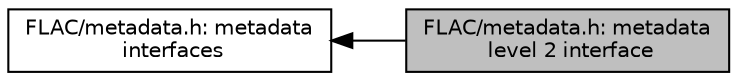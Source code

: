 digraph "FLAC/metadata.h: metadata level 2 interface"
{
  edge [fontname="Helvetica",fontsize="10",labelfontname="Helvetica",labelfontsize="10"];
  node [fontname="Helvetica",fontsize="10",shape=record];
  rankdir=LR;
  Node1 [label="FLAC/metadata.h: metadata\l interfaces",height=0.2,width=0.4,color="black", fillcolor="white", style="filled",URL="$group__flac__metadata.html",tooltip="This module provides functions for creating and manipulating FLAC metadata blocks in memory..."];
  Node0 [label="FLAC/metadata.h: metadata\l level 2 interface",height=0.2,width=0.4,color="black", fillcolor="grey75", style="filled", fontcolor="black"];
  Node1->Node0 [shape=plaintext, dir="back", style="solid"];
}
